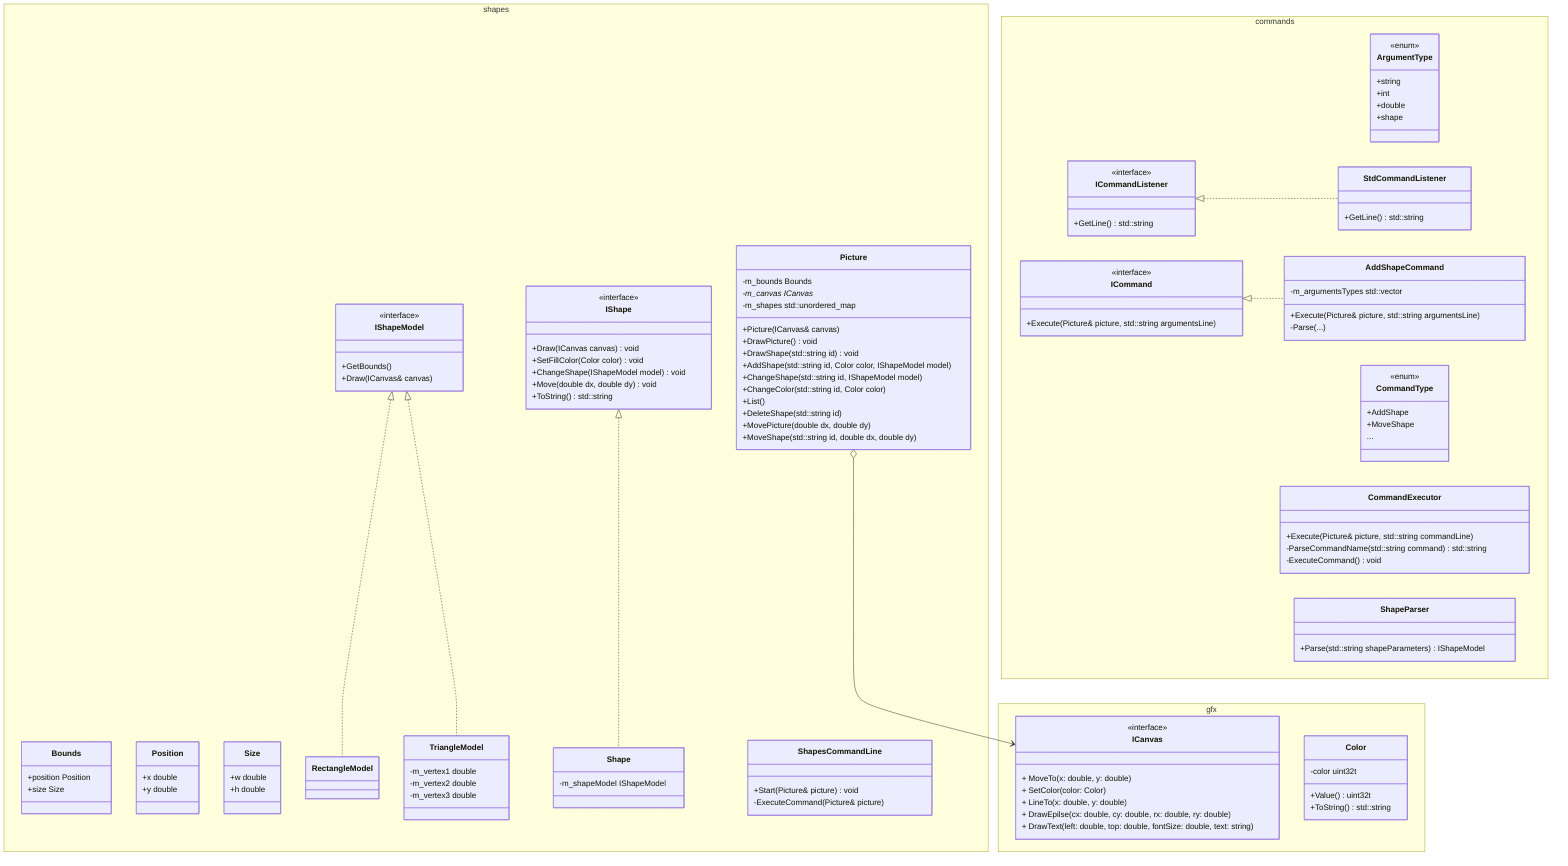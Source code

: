 classDiagram
    direction TB

    namespace gfx {
        class ICanvas {
            <<interface>>
            + MoveTo(x: double, y: double)
            + SetColor(color: Color)
            + LineTo(x: double, y: double)
            + DrawEpilse(cx: double, cy: double, rx: double, ry: double)
            + DrawText(left: double, top: double, fontSize: double, text: string)
        }

        class Color {
            +Value() uint32t
            +ToString() std::string

            -color uint32t
        }
    }

    namespace shapes {
        class Bounds {
            +position Position
            +size Size
        }

        class Position {
            +x double
            +y double
        }

        class Size {
            +w double
            +h double
        }

        class IShapeModel {
            <<interface>>
            +GetBounds() 
            +Draw(ICanvas& canvas)
        }

        class RectangleModel {
        }

        class TriangleModel {
            -m_vertex1 double
            -m_vertex2 double
            -m_vertex3 double
        }


        class Picture {
            +Picture(ICanvas& canvas)
            +DrawPicture() void
            +DrawShape(std::string id) void
            +AddShape(std::string id, Color color, IShapeModel model)
            +ChangeShape(std::string id, IShapeModel model)
            +ChangeColor(std::string id, Color color)
            +List()
            +DeleteShape(std::string id)
            +MovePicture(double dx, double dy)
            +MoveShape(std::string id, double dx, double dy)


            -m_bounds Bounds

            -m_canvas ICanvas*
            -m_shapes std::unordered_map<std::string, IShape>
        }

        class IShape {
            <<interface>>
            +Draw(ICanvas canvas) void
            +SetFillColor(Color color) void
            +ChangeShape(IShapeModel model) void
            +Move(double dx, double dy) void

            +ToString() std::string
        }

        class Shape {
            -m_shapeModel IShapeModel
        }


        class ShapesCommandLine {
            +Start(Picture& picture) void

            -ExecuteCommand(Picture& picture)
        }
    }

    namespace commands {

        class ArgumentType {
            <<enum>>
            +string
            +int
            +double
            +shape
        }

        class CommandType {
            <<enum>>
            +AddShape
            +MoveShape
            ...
        }

        class ICommandListener {
            <<interface>>
            +GetLine() std::string
        }

        class StdCommandListener {
            +GetLine() std::string
        }

        class CommandExecutor {
            +Execute(Picture& picture, std::string commandLine)

            -ParseCommandName(std::string command) std::string
            -ExecuteCommand() void
        }

        class ICommand {
            <<interface>>
            +Execute(Picture& picture, std::string argumentsLine)
        }


        class AddShapeCommand {
            +Execute(Picture& picture, std::string argumentsLine)

            -Parse(...)
            -m_argumentsTypes std::vector<ArgumentType>
        }

        
        class ShapeParser {
            +Parse(std::string shapeParameters) IShapeModel
        }
    }

    IShape <|.. Shape
    ICommandListener <|.. StdCommandListener
    ICommand <|.. AddShapeCommand

    Picture o--> ICanvas

    IShapeModel <|.. RectangleModel
    IShapeModel <|.. TriangleModel